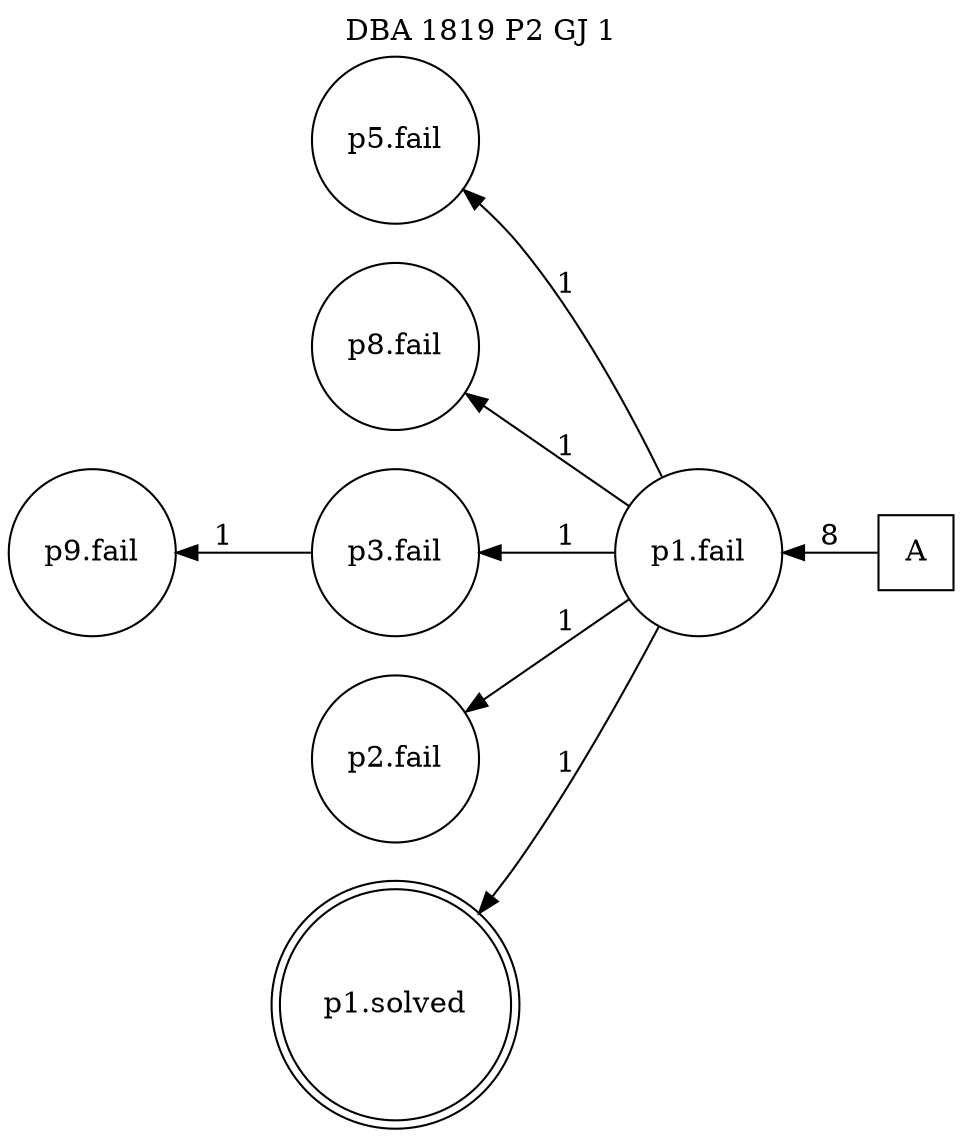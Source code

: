 digraph DBA_1819_P2_GJ_1_GOOD {
labelloc="tl"
label= " DBA 1819 P2 GJ 1 "
rankdir="RL";
graph [ size=" 10 , 10 !"]

"A" [shape="square" label="A"]
"p1.fail" [shape="circle" label="p1.fail"]
"p5.fail" [shape="circle" label="p5.fail"]
"p8.fail" [shape="circle" label="p8.fail"]
"p3.fail" [shape="circle" label="p3.fail"]
"p9.fail" [shape="circle" label="p9.fail"]
"p2.fail" [shape="circle" label="p2.fail"]
"p1.solved" [shape="doublecircle" label="p1.solved"]
"A" -> "p1.fail" [ label=8]
"p1.fail" -> "p5.fail" [ label=1]
"p1.fail" -> "p8.fail" [ label=1]
"p1.fail" -> "p3.fail" [ label=1]
"p1.fail" -> "p2.fail" [ label=1]
"p1.fail" -> "p1.solved" [ label=1]
"p3.fail" -> "p9.fail" [ label=1]
}
